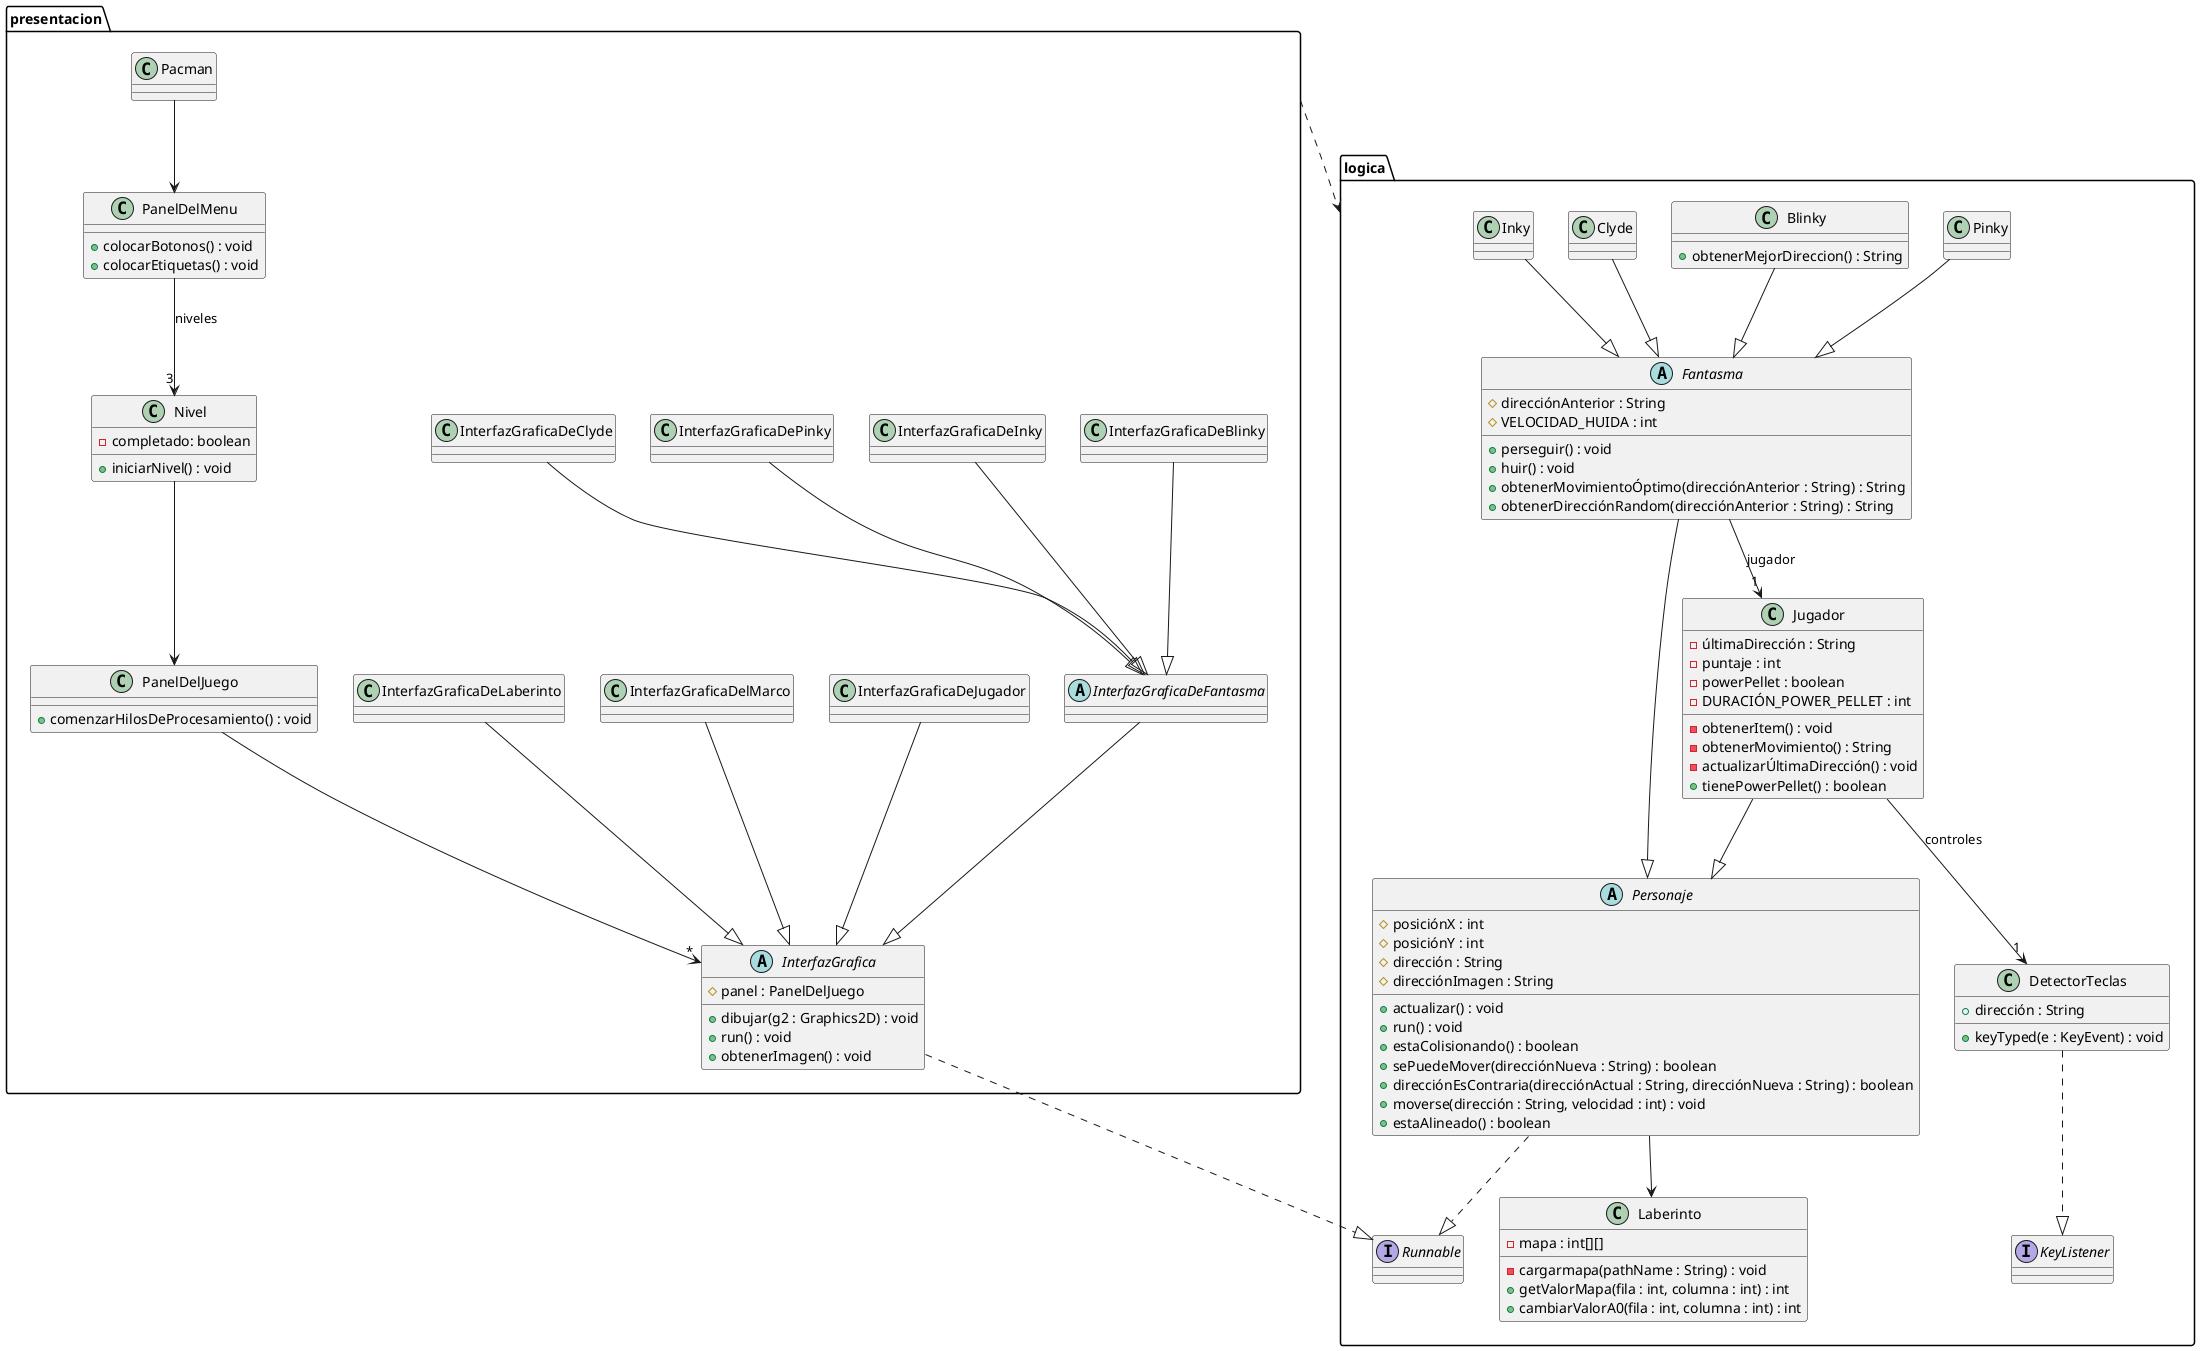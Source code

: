 @startuml

package logica {
    interface Runnable {
    }
    abstract class Personaje {
        # posiciónX : int
        # posiciónY : int
        # dirección : String
        # direcciónImagen : String
        + actualizar() : void
        + run() : void
        + estaColisionando() : boolean
        + sePuedeMover(direcciónNueva : String) : boolean
        + direcciónEsContraria(direcciónActual : String, direcciónNueva : String) : boolean
        + moverse(dirección : String, velocidad : int) : void
        + estaAlineado() : boolean
    }
    abstract class Fantasma {
        # direcciónAnterior : String
        # VELOCIDAD_HUIDA : int
        + perseguir() : void
        + huir() : void
        + obtenerMovimientoÓptimo(direcciónAnterior : String) : String
        + obtenerDirecciónRandom(direcciónAnterior : String) : String
    }
    class Jugador {
        - últimaDirección : String
        - puntaje : int
        - powerPellet : boolean
        - DURACIÓN_POWER_PELLET : int
        - obtenerItem() : void
        - obtenerMovimiento() : String
        - actualizarÚltimaDirección() : void
        + tienePowerPellet() : boolean
    }
    class Pinky {
    }
    class Blinky {
        + obtenerMejorDireccion() : String
    }
    class Clyde {
    }
    class Inky {
    }
    class Laberinto {
        - mapa : int[][]
        - cargarmapa(pathName : String) : void
        + getValorMapa(fila : int, columna : int) : int
        + cambiarValorA0(fila : int, columna : int) : int
    }
    class DetectorTeclas {
        + dirección : String
        + keyTyped(e : KeyEvent) : void
    }
    interface KeyListener {
    }
}

package presentacion {
    abstract class InterfazGrafica {
        # panel : PanelDelJuego
        + dibujar(g2 : Graphics2D) : void
        + run() : void
        + obtenerImagen() : void
    }
    abstract class InterfazGraficaDeFantasma {
    }
    class InterfazGraficaDeBlinky {
    }
    class InterfazGraficaDeInky {
    }
    class InterfazGraficaDePinky {
    }
    class InterfazGraficaDeClyde {
    }
    class InterfazGraficaDeJugador {
    }
    class InterfazGraficaDelMarco {
    }
    class InterfazGraficaDeLaberinto {
    }
    class Pacman {
    }
    class PanelDelMenu{
    + colocarBotonos() : void
    + colocarEtiquetas() : void
    }
    class Nivel {
    - completado: boolean
    + iniciarNivel() : void
    }
    class PanelDelJuego {
        + comenzarHilosDeProcesamiento() : void
    }
}

InterfazGrafica ..|> Runnable
InterfazGraficaDeFantasma --|> InterfazGrafica
InterfazGraficaDelMarco --|> InterfazGrafica
InterfazGraficaDeBlinky --|> InterfazGraficaDeFantasma
InterfazGraficaDeClyde --|> InterfazGraficaDeFantasma
InterfazGraficaDeInky --|> InterfazGraficaDeFantasma
InterfazGraficaDePinky --|> InterfazGraficaDeFantasma
InterfazGraficaDeJugador --|> InterfazGrafica
InterfazGraficaDeLaberinto --|> InterfazGrafica

presentacion ..> logica
PanelDelJuego --> "*" InterfazGrafica
Pacman --> PanelDelMenu
PanelDelMenu -->"3" Nivel : niveles
Nivel --> PanelDelJuego

Blinky --|> Fantasma
Pinky --|> Fantasma
Inky --|> Fantasma
Clyde --|> Fantasma
Fantasma --> "1" Jugador : jugador


Personaje --> Laberinto
Personaje ..|> Runnable
Jugador --|> Personaje
Jugador --> "1" DetectorTeclas : controles
DetectorTeclas ..|> KeyListener
Fantasma --|> Personaje

@enduml